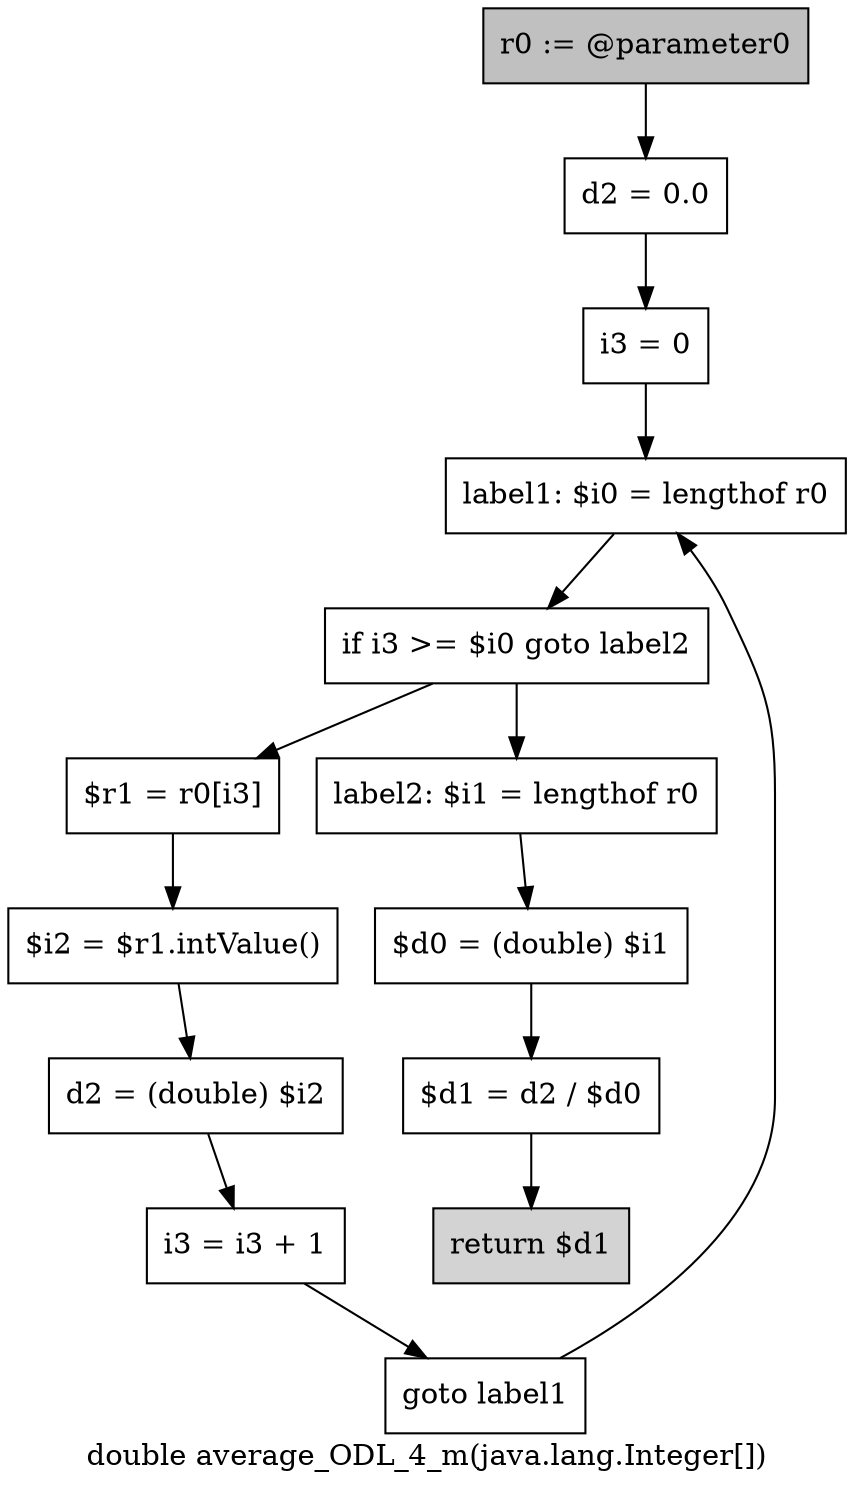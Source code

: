 digraph "double average_ODL_4_m(java.lang.Integer[])" {
    label="double average_ODL_4_m(java.lang.Integer[])";
    node [shape=box];
    "0" [style=filled,fillcolor=gray,label="r0 := @parameter0",];
    "1" [label="d2 = 0.0",];
    "0"->"1";
    "2" [label="i3 = 0",];
    "1"->"2";
    "3" [label="label1: $i0 = lengthof r0",];
    "2"->"3";
    "4" [label="if i3 >= $i0 goto label2",];
    "3"->"4";
    "5" [label="$r1 = r0[i3]",];
    "4"->"5";
    "10" [label="label2: $i1 = lengthof r0",];
    "4"->"10";
    "6" [label="$i2 = $r1.intValue()",];
    "5"->"6";
    "7" [label="d2 = (double) $i2",];
    "6"->"7";
    "8" [label="i3 = i3 + 1",];
    "7"->"8";
    "9" [label="goto label1",];
    "8"->"9";
    "9"->"3";
    "11" [label="$d0 = (double) $i1",];
    "10"->"11";
    "12" [label="$d1 = d2 / $d0",];
    "11"->"12";
    "13" [style=filled,fillcolor=lightgray,label="return $d1",];
    "12"->"13";
}
